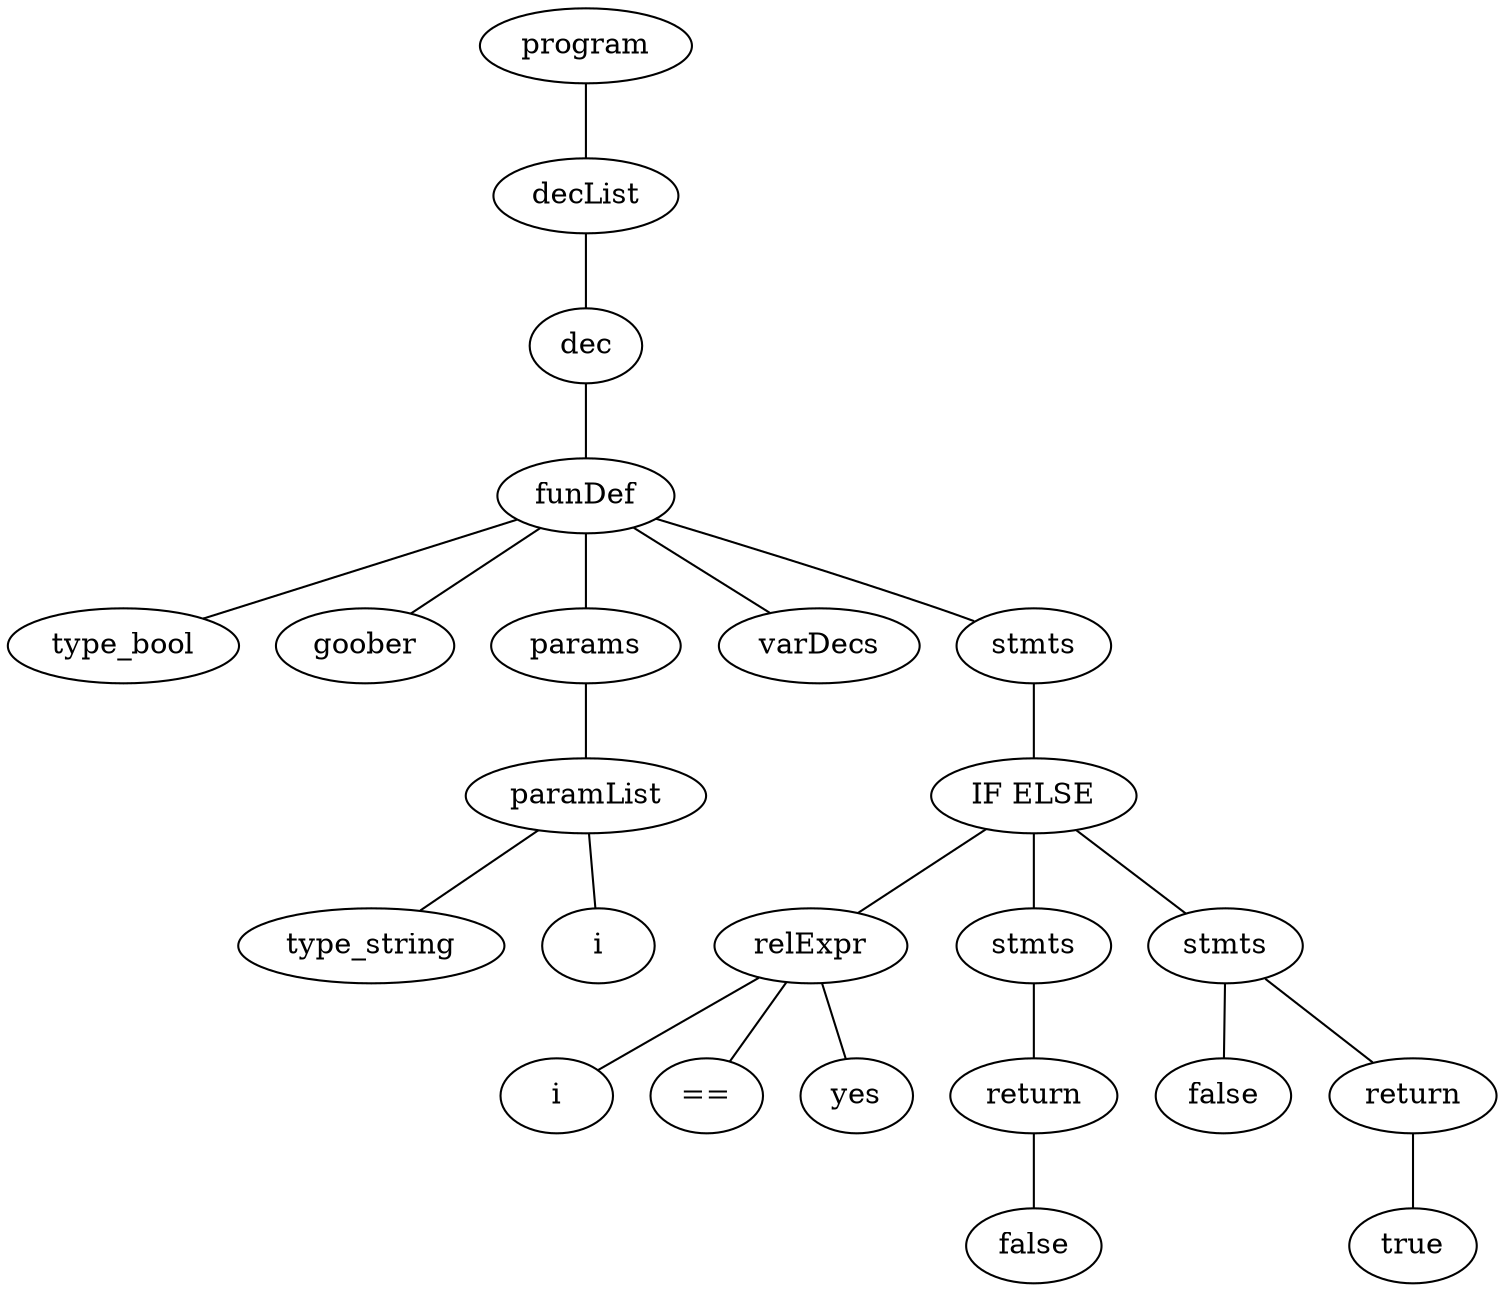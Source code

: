 graph g {
n0 [label="program"] ;
n0 -- n1
n1 [label="decList"] ;
n1 -- n2
n2 [label="dec"] ;
n2 -- n3
n3 [label="funDef"] ;
n3 -- n4
n4 [label="type_bool"] ;
n3 -- n5
n5 [label="goober"] ;
n3 -- n6
n6 [label="params"] ;
n6 -- n7
n7 [label="paramList"] ;
n7 -- n8
n8 [label="type_string"] ;
n7 -- n9
n9 [label="i"] ;
n3 -- n10
n10 [label="varDecs"] ;
n3 -- n11
n11 [label="stmts"] ;
n11 -- n12
n12 [label="IF ELSE"] ;
n12 -- n13
n13 [label="relExpr"] ;
n13 -- n14
n14 [label="i"] ;
n13 -- n15
n15 [label="=="] ;
n13 -- n16
n16 [label="yes"] ;
n12 -- n17
n17 [label="stmts"] ;
n17 -- n18
n18 [label="return"] ;
n18 -- n19
n19 [label=false] ;
n12 -- n20
n20 [label="stmts"] ;
n20 -- n21
n21 [label=false] ;
n20 -- n22
n22 [label="return"] ;
n22 -- n23
n23 [label=true] ;
}
